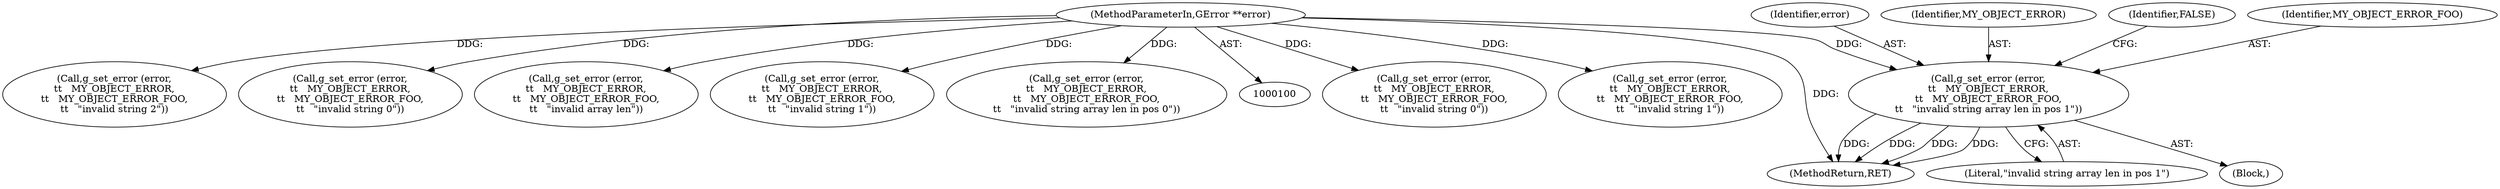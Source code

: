 digraph "1_dbus_9a6bce9b615abca6068348c1606ba8eaf13d9ae0_33@pointer" {
"1000243" [label="(Call,g_set_error (error,\n\t\t   MY_OBJECT_ERROR,\n\t\t   MY_OBJECT_ERROR_FOO,\n\t\t   \"invalid string array len in pos 1\"))"];
"1000104" [label="(MethodParameterIn,GError **error)"];
"1000244" [label="(Identifier,error)"];
"1000245" [label="(Identifier,MY_OBJECT_ERROR)"];
"1000243" [label="(Call,g_set_error (error,\n\t\t   MY_OBJECT_ERROR,\n\t\t   MY_OBJECT_ERROR_FOO,\n\t\t   \"invalid string array len in pos 1\"))"];
"1000138" [label="(Call,g_set_error (error,\n\t\t   MY_OBJECT_ERROR,\n\t\t   MY_OBJECT_ERROR_FOO,\n\t\t   \"invalid string 0\"))"];
"1000157" [label="(Call,g_set_error (error,\n\t\t   MY_OBJECT_ERROR,\n\t\t   MY_OBJECT_ERROR_FOO,\n\t\t   \"invalid string 1\"))"];
"1000249" [label="(Identifier,FALSE)"];
"1000302" [label="(MethodReturn,RET)"];
"1000247" [label="(Literal,\"invalid string array len in pos 1\")"];
"1000104" [label="(MethodParameterIn,GError **error)"];
"1000230" [label="(Call,g_set_error (error,\n\t\t   MY_OBJECT_ERROR,\n\t\t   MY_OBJECT_ERROR_FOO,\n\t\t   \"invalid string 2\"))"];
"1000192" [label="(Call,g_set_error (error,\n\t\t   MY_OBJECT_ERROR,\n\t\t   MY_OBJECT_ERROR_FOO,\n\t\t   \"invalid string 0\"))"];
"1000116" [label="(Call,g_set_error (error,\n\t\t   MY_OBJECT_ERROR,\n\t\t   MY_OBJECT_ERROR_FOO,\n\t\t   \"invalid array len\"))"];
"1000211" [label="(Call,g_set_error (error,\n\t\t   MY_OBJECT_ERROR,\n\t\t   MY_OBJECT_ERROR_FOO,\n\t\t   \"invalid string 1\"))"];
"1000246" [label="(Identifier,MY_OBJECT_ERROR_FOO)"];
"1000170" [label="(Call,g_set_error (error,\n\t\t   MY_OBJECT_ERROR,\n\t\t   MY_OBJECT_ERROR_FOO,\n\t\t   \"invalid string array len in pos 0\"))"];
"1000242" [label="(Block,)"];
"1000243" -> "1000242"  [label="AST: "];
"1000243" -> "1000247"  [label="CFG: "];
"1000244" -> "1000243"  [label="AST: "];
"1000245" -> "1000243"  [label="AST: "];
"1000246" -> "1000243"  [label="AST: "];
"1000247" -> "1000243"  [label="AST: "];
"1000249" -> "1000243"  [label="CFG: "];
"1000243" -> "1000302"  [label="DDG: "];
"1000243" -> "1000302"  [label="DDG: "];
"1000243" -> "1000302"  [label="DDG: "];
"1000243" -> "1000302"  [label="DDG: "];
"1000104" -> "1000243"  [label="DDG: "];
"1000104" -> "1000100"  [label="AST: "];
"1000104" -> "1000302"  [label="DDG: "];
"1000104" -> "1000116"  [label="DDG: "];
"1000104" -> "1000138"  [label="DDG: "];
"1000104" -> "1000157"  [label="DDG: "];
"1000104" -> "1000170"  [label="DDG: "];
"1000104" -> "1000192"  [label="DDG: "];
"1000104" -> "1000211"  [label="DDG: "];
"1000104" -> "1000230"  [label="DDG: "];
}
